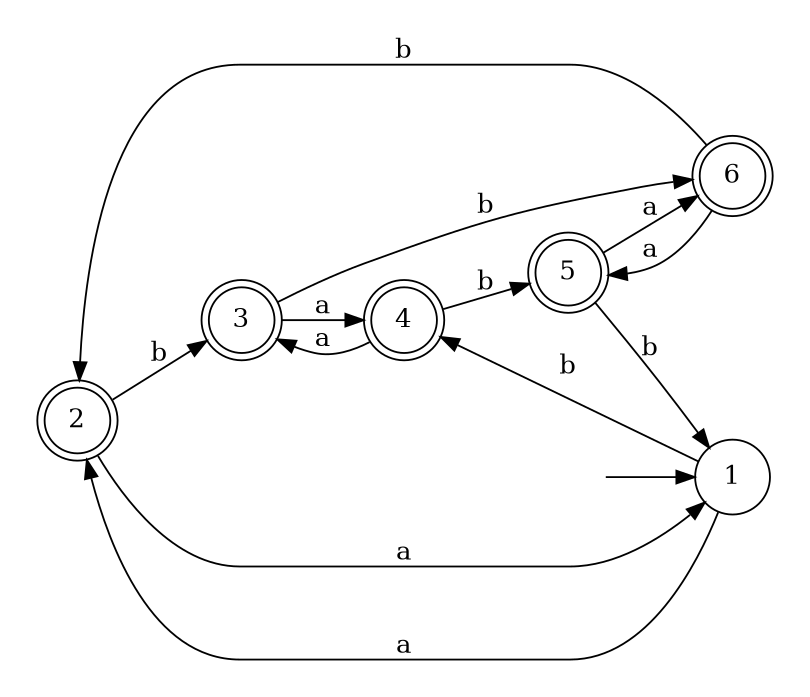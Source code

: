 digraph {
	rankdir=LR;
	margin=0.2;
	size=5;
	node [margin=0.1 shape=circle];
	2,3,4,5,6[margin=0 shape=doublecircle];
	" "[color=white width=0];
	" " -> 1;
	1 -> 2 [label="a"];
	1 -> 4 [label="b"];
	2 -> 1 [label="a"];
	2 -> 3 [label="b"];
	4 -> 3 [label="a"];
	4 -> 5 [label="b"];
	3 -> 4 [label="a"];
	3 -> 6 [label="b"];
	5 -> 6 [label="a"];
	5 -> 1 [label="b"];
	6 -> 5 [label="a"];
	6 -> 2 [label="b"];
}